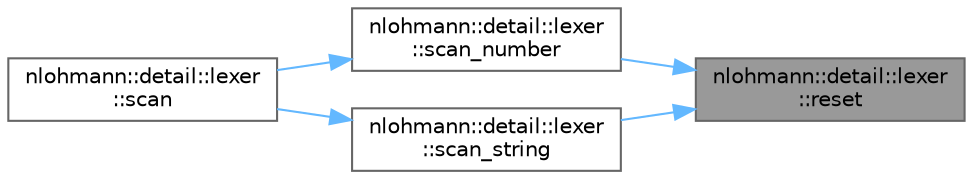 digraph "nlohmann::detail::lexer::reset"
{
 // LATEX_PDF_SIZE
  bgcolor="transparent";
  edge [fontname=Helvetica,fontsize=10,labelfontname=Helvetica,labelfontsize=10];
  node [fontname=Helvetica,fontsize=10,shape=box,height=0.2,width=0.4];
  rankdir="RL";
  Node1 [label="nlohmann::detail::lexer\l::reset",height=0.2,width=0.4,color="gray40", fillcolor="grey60", style="filled", fontcolor="black",tooltip="reset token_buffer; current character is beginning of token"];
  Node1 -> Node2 [dir="back",color="steelblue1",style="solid"];
  Node2 [label="nlohmann::detail::lexer\l::scan_number",height=0.2,width=0.4,color="grey40", fillcolor="white", style="filled",URL="$a01983.html#aab51a28e32c1957329141baff8eda1c4",tooltip="scan a number literal"];
  Node2 -> Node3 [dir="back",color="steelblue1",style="solid"];
  Node3 [label="nlohmann::detail::lexer\l::scan",height=0.2,width=0.4,color="grey40", fillcolor="white", style="filled",URL="$a01983.html#a40320a8fef5f1f03b60c8b2f2f40af4d",tooltip=" "];
  Node1 -> Node4 [dir="back",color="steelblue1",style="solid"];
  Node4 [label="nlohmann::detail::lexer\l::scan_string",height=0.2,width=0.4,color="grey40", fillcolor="white", style="filled",URL="$a01983.html#ab6352978e03ebcbc3cd618cd17142f26",tooltip="scan a string literal"];
  Node4 -> Node3 [dir="back",color="steelblue1",style="solid"];
}
